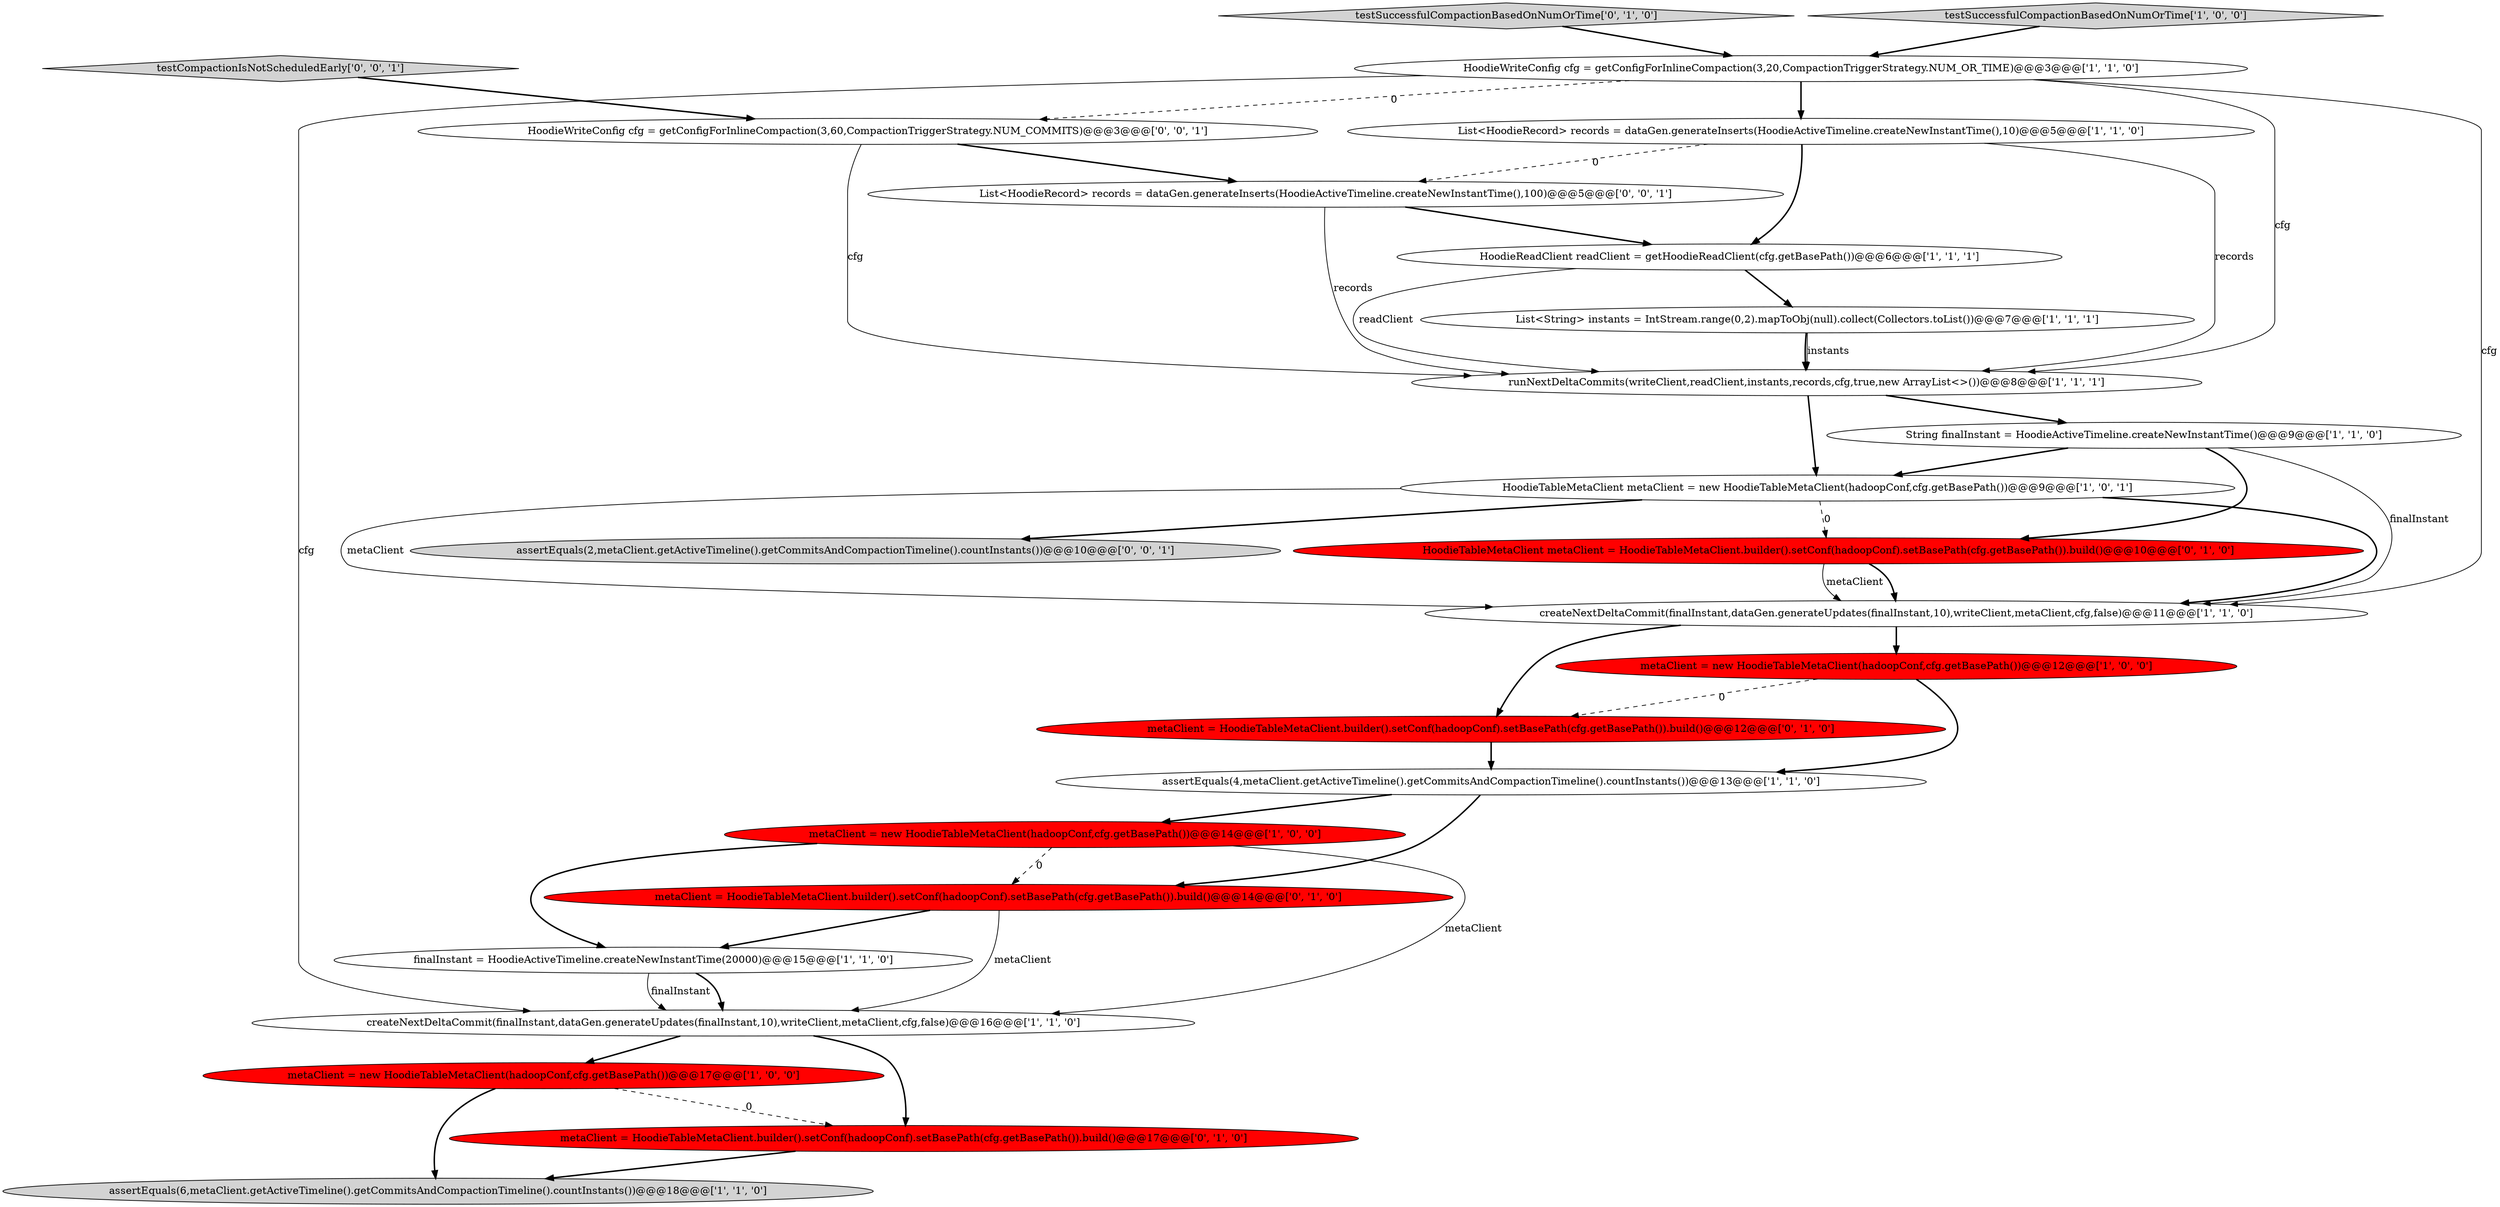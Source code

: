 digraph {
15 [style = filled, label = "finalInstant = HoodieActiveTimeline.createNewInstantTime(20000)@@@15@@@['1', '1', '0']", fillcolor = white, shape = ellipse image = "AAA0AAABBB1BBB"];
9 [style = filled, label = "List<HoodieRecord> records = dataGen.generateInserts(HoodieActiveTimeline.createNewInstantTime(),10)@@@5@@@['1', '1', '0']", fillcolor = white, shape = ellipse image = "AAA0AAABBB1BBB"];
16 [style = filled, label = "testSuccessfulCompactionBasedOnNumOrTime['0', '1', '0']", fillcolor = lightgray, shape = diamond image = "AAA0AAABBB2BBB"];
22 [style = filled, label = "assertEquals(2,metaClient.getActiveTimeline().getCommitsAndCompactionTimeline().countInstants())@@@10@@@['0', '0', '1']", fillcolor = lightgray, shape = ellipse image = "AAA0AAABBB3BBB"];
21 [style = filled, label = "List<HoodieRecord> records = dataGen.generateInserts(HoodieActiveTimeline.createNewInstantTime(),100)@@@5@@@['0', '0', '1']", fillcolor = white, shape = ellipse image = "AAA0AAABBB3BBB"];
23 [style = filled, label = "testCompactionIsNotScheduledEarly['0', '0', '1']", fillcolor = lightgray, shape = diamond image = "AAA0AAABBB3BBB"];
4 [style = filled, label = "HoodieTableMetaClient metaClient = new HoodieTableMetaClient(hadoopConf,cfg.getBasePath())@@@9@@@['1', '0', '1']", fillcolor = white, shape = ellipse image = "AAA0AAABBB1BBB"];
0 [style = filled, label = "assertEquals(6,metaClient.getActiveTimeline().getCommitsAndCompactionTimeline().countInstants())@@@18@@@['1', '1', '0']", fillcolor = lightgray, shape = ellipse image = "AAA0AAABBB1BBB"];
5 [style = filled, label = "testSuccessfulCompactionBasedOnNumOrTime['1', '0', '0']", fillcolor = lightgray, shape = diamond image = "AAA0AAABBB1BBB"];
18 [style = filled, label = "metaClient = HoodieTableMetaClient.builder().setConf(hadoopConf).setBasePath(cfg.getBasePath()).build()@@@12@@@['0', '1', '0']", fillcolor = red, shape = ellipse image = "AAA1AAABBB2BBB"];
17 [style = filled, label = "metaClient = HoodieTableMetaClient.builder().setConf(hadoopConf).setBasePath(cfg.getBasePath()).build()@@@17@@@['0', '1', '0']", fillcolor = red, shape = ellipse image = "AAA1AAABBB2BBB"];
2 [style = filled, label = "HoodieReadClient readClient = getHoodieReadClient(cfg.getBasePath())@@@6@@@['1', '1', '1']", fillcolor = white, shape = ellipse image = "AAA0AAABBB1BBB"];
6 [style = filled, label = "createNextDeltaCommit(finalInstant,dataGen.generateUpdates(finalInstant,10),writeClient,metaClient,cfg,false)@@@11@@@['1', '1', '0']", fillcolor = white, shape = ellipse image = "AAA0AAABBB1BBB"];
10 [style = filled, label = "metaClient = new HoodieTableMetaClient(hadoopConf,cfg.getBasePath())@@@14@@@['1', '0', '0']", fillcolor = red, shape = ellipse image = "AAA1AAABBB1BBB"];
20 [style = filled, label = "metaClient = HoodieTableMetaClient.builder().setConf(hadoopConf).setBasePath(cfg.getBasePath()).build()@@@14@@@['0', '1', '0']", fillcolor = red, shape = ellipse image = "AAA1AAABBB2BBB"];
19 [style = filled, label = "HoodieTableMetaClient metaClient = HoodieTableMetaClient.builder().setConf(hadoopConf).setBasePath(cfg.getBasePath()).build()@@@10@@@['0', '1', '0']", fillcolor = red, shape = ellipse image = "AAA1AAABBB2BBB"];
11 [style = filled, label = "runNextDeltaCommits(writeClient,readClient,instants,records,cfg,true,new ArrayList<>())@@@8@@@['1', '1', '1']", fillcolor = white, shape = ellipse image = "AAA0AAABBB1BBB"];
7 [style = filled, label = "String finalInstant = HoodieActiveTimeline.createNewInstantTime()@@@9@@@['1', '1', '0']", fillcolor = white, shape = ellipse image = "AAA0AAABBB1BBB"];
8 [style = filled, label = "HoodieWriteConfig cfg = getConfigForInlineCompaction(3,20,CompactionTriggerStrategy.NUM_OR_TIME)@@@3@@@['1', '1', '0']", fillcolor = white, shape = ellipse image = "AAA0AAABBB1BBB"];
3 [style = filled, label = "metaClient = new HoodieTableMetaClient(hadoopConf,cfg.getBasePath())@@@12@@@['1', '0', '0']", fillcolor = red, shape = ellipse image = "AAA1AAABBB1BBB"];
13 [style = filled, label = "assertEquals(4,metaClient.getActiveTimeline().getCommitsAndCompactionTimeline().countInstants())@@@13@@@['1', '1', '0']", fillcolor = white, shape = ellipse image = "AAA0AAABBB1BBB"];
12 [style = filled, label = "metaClient = new HoodieTableMetaClient(hadoopConf,cfg.getBasePath())@@@17@@@['1', '0', '0']", fillcolor = red, shape = ellipse image = "AAA1AAABBB1BBB"];
1 [style = filled, label = "List<String> instants = IntStream.range(0,2).mapToObj(null).collect(Collectors.toList())@@@7@@@['1', '1', '1']", fillcolor = white, shape = ellipse image = "AAA0AAABBB1BBB"];
24 [style = filled, label = "HoodieWriteConfig cfg = getConfigForInlineCompaction(3,60,CompactionTriggerStrategy.NUM_COMMITS)@@@3@@@['0', '0', '1']", fillcolor = white, shape = ellipse image = "AAA0AAABBB3BBB"];
14 [style = filled, label = "createNextDeltaCommit(finalInstant,dataGen.generateUpdates(finalInstant,10),writeClient,metaClient,cfg,false)@@@16@@@['1', '1', '0']", fillcolor = white, shape = ellipse image = "AAA0AAABBB1BBB"];
13->10 [style = bold, label=""];
6->3 [style = bold, label=""];
5->8 [style = bold, label=""];
8->11 [style = solid, label="cfg"];
10->15 [style = bold, label=""];
8->6 [style = solid, label="cfg"];
7->6 [style = solid, label="finalInstant"];
15->14 [style = bold, label=""];
16->8 [style = bold, label=""];
20->14 [style = solid, label="metaClient"];
9->2 [style = bold, label=""];
4->6 [style = bold, label=""];
2->1 [style = bold, label=""];
6->18 [style = bold, label=""];
3->18 [style = dashed, label="0"];
10->14 [style = solid, label="metaClient"];
11->4 [style = bold, label=""];
12->17 [style = dashed, label="0"];
14->17 [style = bold, label=""];
7->4 [style = bold, label=""];
15->14 [style = solid, label="finalInstant"];
8->24 [style = dashed, label="0"];
19->6 [style = bold, label=""];
12->0 [style = bold, label=""];
1->11 [style = bold, label=""];
21->2 [style = bold, label=""];
21->11 [style = solid, label="records"];
19->6 [style = solid, label="metaClient"];
23->24 [style = bold, label=""];
17->0 [style = bold, label=""];
24->21 [style = bold, label=""];
9->21 [style = dashed, label="0"];
14->12 [style = bold, label=""];
2->11 [style = solid, label="readClient"];
8->9 [style = bold, label=""];
18->13 [style = bold, label=""];
8->14 [style = solid, label="cfg"];
3->13 [style = bold, label=""];
4->19 [style = dashed, label="0"];
10->20 [style = dashed, label="0"];
24->11 [style = solid, label="cfg"];
4->6 [style = solid, label="metaClient"];
20->15 [style = bold, label=""];
7->19 [style = bold, label=""];
4->22 [style = bold, label=""];
1->11 [style = solid, label="instants"];
9->11 [style = solid, label="records"];
11->7 [style = bold, label=""];
13->20 [style = bold, label=""];
}
